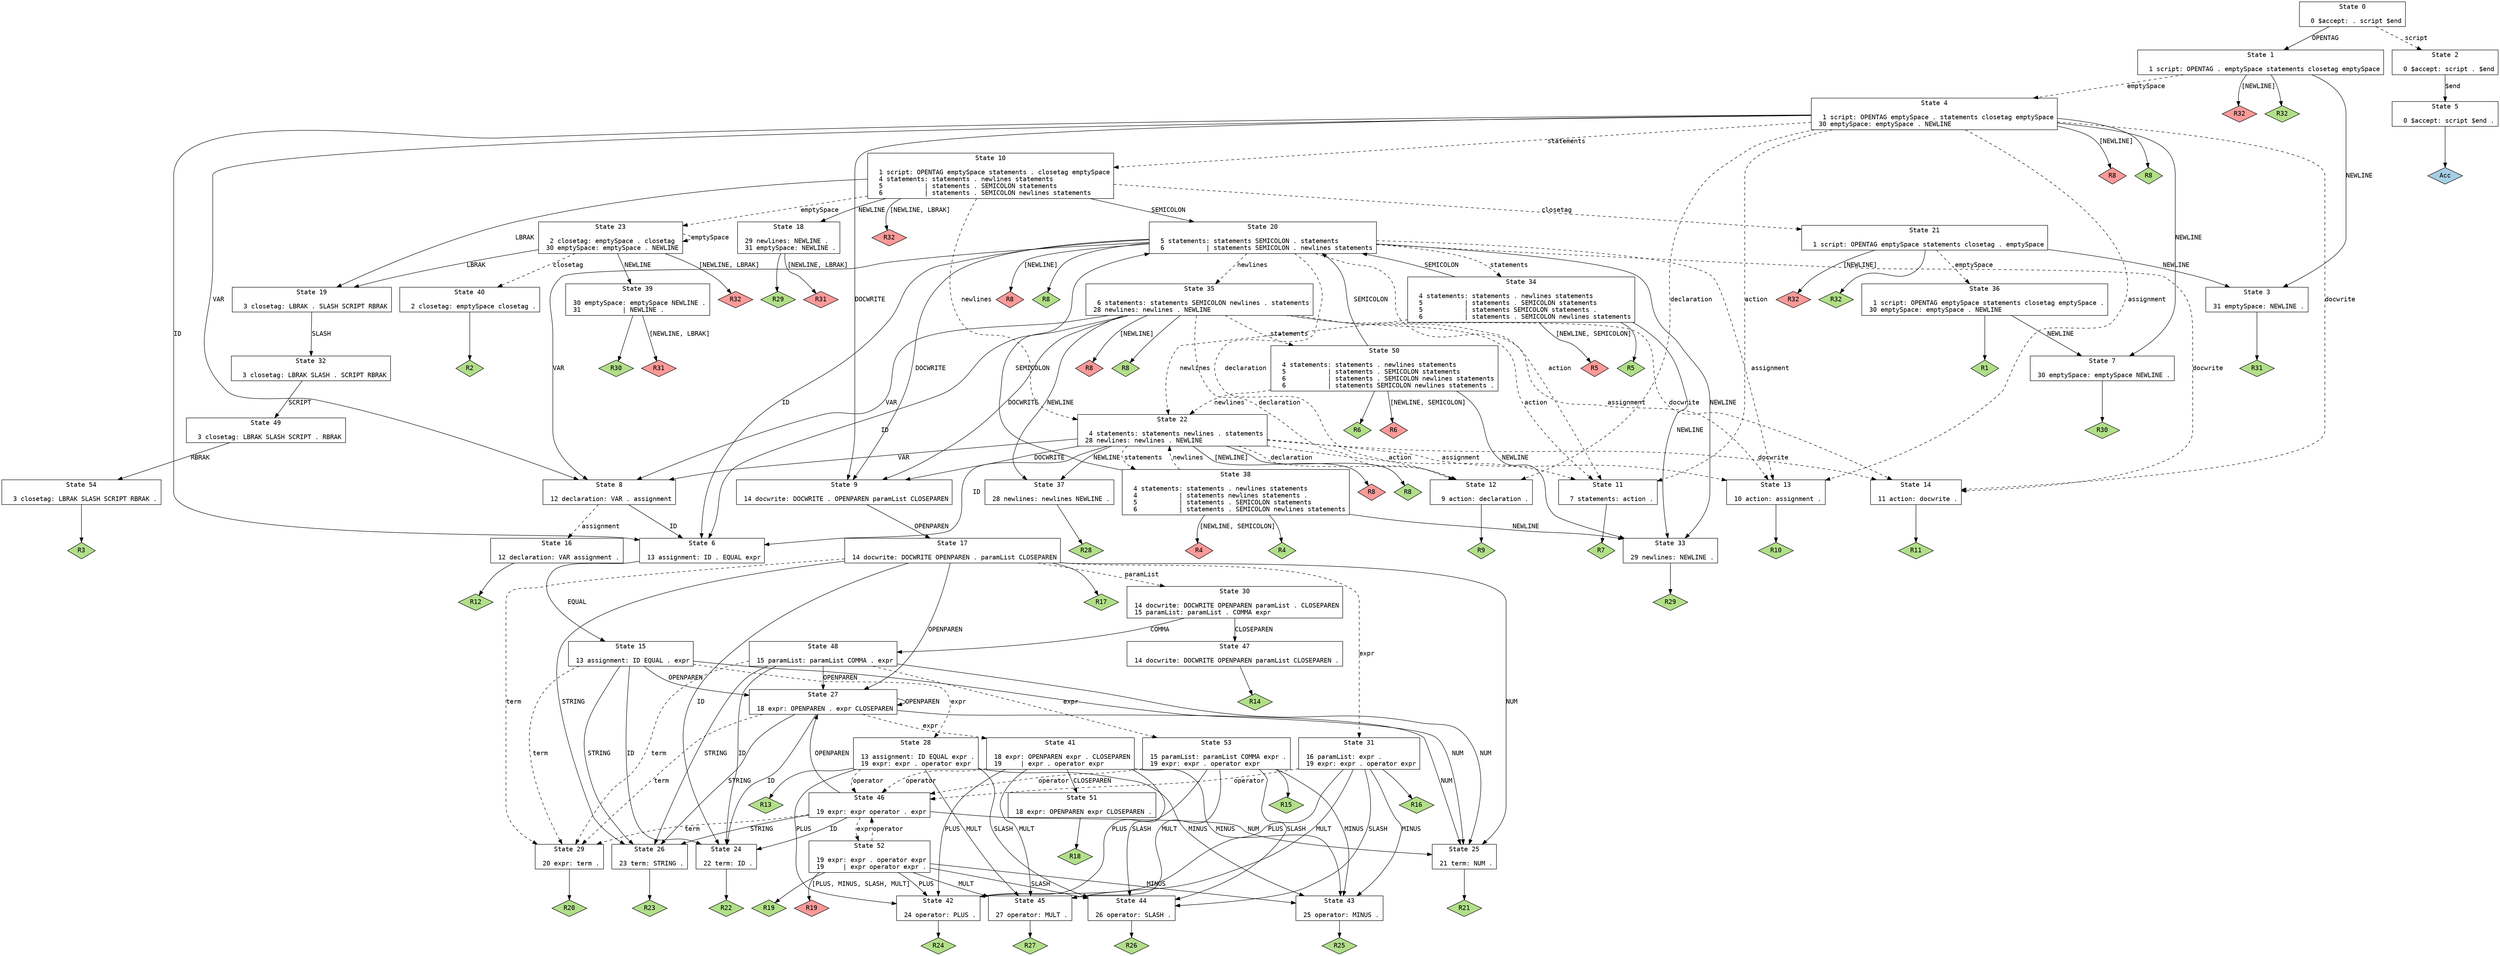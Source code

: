 // Generated by GNU Bison 3.0.
// Report bugs to <bug-bison@gnu.org>.
// Home page: <http://www.gnu.org/software/bison/>.

digraph "parser.y"
{
  node [fontname = courier, shape = box, colorscheme = paired6]
  edge [fontname = courier]

  0 [label="State 0\n\l  0 $accept: . script $end\l"]
  0 -> 1 [style=solid label="OPENTAG"]
  0 -> 2 [style=dashed label="script"]
  1 [label="State 1\n\l  1 script: OPENTAG . emptySpace statements closetag emptySpace\l"]
  1 -> 3 [style=solid label="NEWLINE"]
  1 -> 4 [style=dashed label="emptySpace"]
  1 -> "1R32d" [label="[NEWLINE]", style=solid]
 "1R32d" [label="R32", fillcolor=5, shape=diamond, style=filled]
  1 -> "1R32" [style=solid]
 "1R32" [label="R32", fillcolor=3, shape=diamond, style=filled]
  2 [label="State 2\n\l  0 $accept: script . $end\l"]
  2 -> 5 [style=solid label="$end"]
  3 [label="State 3\n\l 31 emptySpace: NEWLINE .\l"]
  3 -> "3R31" [style=solid]
 "3R31" [label="R31", fillcolor=3, shape=diamond, style=filled]
  4 [label="State 4\n\l  1 script: OPENTAG emptySpace . statements closetag emptySpace\l 30 emptySpace: emptySpace . NEWLINE\l"]
  4 -> 6 [style=solid label="ID"]
  4 -> 7 [style=solid label="NEWLINE"]
  4 -> 8 [style=solid label="VAR"]
  4 -> 9 [style=solid label="DOCWRITE"]
  4 -> 10 [style=dashed label="statements"]
  4 -> 11 [style=dashed label="action"]
  4 -> 12 [style=dashed label="declaration"]
  4 -> 13 [style=dashed label="assignment"]
  4 -> 14 [style=dashed label="docwrite"]
  4 -> "4R8d" [label="[NEWLINE]", style=solid]
 "4R8d" [label="R8", fillcolor=5, shape=diamond, style=filled]
  4 -> "4R8" [style=solid]
 "4R8" [label="R8", fillcolor=3, shape=diamond, style=filled]
  5 [label="State 5\n\l  0 $accept: script $end .\l"]
  5 -> "5R0" [style=solid]
 "5R0" [label="Acc", fillcolor=1, shape=diamond, style=filled]
  6 [label="State 6\n\l 13 assignment: ID . EQUAL expr\l"]
  6 -> 15 [style=solid label="EQUAL"]
  7 [label="State 7\n\l 30 emptySpace: emptySpace NEWLINE .\l"]
  7 -> "7R30" [style=solid]
 "7R30" [label="R30", fillcolor=3, shape=diamond, style=filled]
  8 [label="State 8\n\l 12 declaration: VAR . assignment\l"]
  8 -> 6 [style=solid label="ID"]
  8 -> 16 [style=dashed label="assignment"]
  9 [label="State 9\n\l 14 docwrite: DOCWRITE . OPENPAREN paramList CLOSEPAREN\l"]
  9 -> 17 [style=solid label="OPENPAREN"]
  10 [label="State 10\n\l  1 script: OPENTAG emptySpace statements . closetag emptySpace\l  4 statements: statements . newlines statements\l  5           | statements . SEMICOLON statements\l  6           | statements . SEMICOLON newlines statements\l"]
  10 -> 18 [style=solid label="NEWLINE"]
  10 -> 19 [style=solid label="LBRAK"]
  10 -> 20 [style=solid label="SEMICOLON"]
  10 -> 21 [style=dashed label="closetag"]
  10 -> 22 [style=dashed label="newlines"]
  10 -> 23 [style=dashed label="emptySpace"]
  10 -> "10R32d" [label="[NEWLINE, LBRAK]", style=solid]
 "10R32d" [label="R32", fillcolor=5, shape=diamond, style=filled]
  11 [label="State 11\n\l  7 statements: action .\l"]
  11 -> "11R7" [style=solid]
 "11R7" [label="R7", fillcolor=3, shape=diamond, style=filled]
  12 [label="State 12\n\l  9 action: declaration .\l"]
  12 -> "12R9" [style=solid]
 "12R9" [label="R9", fillcolor=3, shape=diamond, style=filled]
  13 [label="State 13\n\l 10 action: assignment .\l"]
  13 -> "13R10" [style=solid]
 "13R10" [label="R10", fillcolor=3, shape=diamond, style=filled]
  14 [label="State 14\n\l 11 action: docwrite .\l"]
  14 -> "14R11" [style=solid]
 "14R11" [label="R11", fillcolor=3, shape=diamond, style=filled]
  15 [label="State 15\n\l 13 assignment: ID EQUAL . expr\l"]
  15 -> 24 [style=solid label="ID"]
  15 -> 25 [style=solid label="NUM"]
  15 -> 26 [style=solid label="STRING"]
  15 -> 27 [style=solid label="OPENPAREN"]
  15 -> 28 [style=dashed label="expr"]
  15 -> 29 [style=dashed label="term"]
  16 [label="State 16\n\l 12 declaration: VAR assignment .\l"]
  16 -> "16R12" [style=solid]
 "16R12" [label="R12", fillcolor=3, shape=diamond, style=filled]
  17 [label="State 17\n\l 14 docwrite: DOCWRITE OPENPAREN . paramList CLOSEPAREN\l"]
  17 -> 24 [style=solid label="ID"]
  17 -> 25 [style=solid label="NUM"]
  17 -> 26 [style=solid label="STRING"]
  17 -> 27 [style=solid label="OPENPAREN"]
  17 -> 30 [style=dashed label="paramList"]
  17 -> 31 [style=dashed label="expr"]
  17 -> 29 [style=dashed label="term"]
  17 -> "17R17" [style=solid]
 "17R17" [label="R17", fillcolor=3, shape=diamond, style=filled]
  18 [label="State 18\n\l 29 newlines: NEWLINE .\l 31 emptySpace: NEWLINE .\l"]
  18 -> "18R29" [style=solid]
 "18R29" [label="R29", fillcolor=3, shape=diamond, style=filled]
  18 -> "18R31d" [label="[NEWLINE, LBRAK]", style=solid]
 "18R31d" [label="R31", fillcolor=5, shape=diamond, style=filled]
  19 [label="State 19\n\l  3 closetag: LBRAK . SLASH SCRIPT RBRAK\l"]
  19 -> 32 [style=solid label="SLASH"]
  20 [label="State 20\n\l  5 statements: statements SEMICOLON . statements\l  6           | statements SEMICOLON . newlines statements\l"]
  20 -> 6 [style=solid label="ID"]
  20 -> 33 [style=solid label="NEWLINE"]
  20 -> 8 [style=solid label="VAR"]
  20 -> 9 [style=solid label="DOCWRITE"]
  20 -> 34 [style=dashed label="statements"]
  20 -> 11 [style=dashed label="action"]
  20 -> 12 [style=dashed label="declaration"]
  20 -> 13 [style=dashed label="assignment"]
  20 -> 14 [style=dashed label="docwrite"]
  20 -> 35 [style=dashed label="newlines"]
  20 -> "20R8d" [label="[NEWLINE]", style=solid]
 "20R8d" [label="R8", fillcolor=5, shape=diamond, style=filled]
  20 -> "20R8" [style=solid]
 "20R8" [label="R8", fillcolor=3, shape=diamond, style=filled]
  21 [label="State 21\n\l  1 script: OPENTAG emptySpace statements closetag . emptySpace\l"]
  21 -> 3 [style=solid label="NEWLINE"]
  21 -> 36 [style=dashed label="emptySpace"]
  21 -> "21R32d" [label="[NEWLINE]", style=solid]
 "21R32d" [label="R32", fillcolor=5, shape=diamond, style=filled]
  21 -> "21R32" [style=solid]
 "21R32" [label="R32", fillcolor=3, shape=diamond, style=filled]
  22 [label="State 22\n\l  4 statements: statements newlines . statements\l 28 newlines: newlines . NEWLINE\l"]
  22 -> 6 [style=solid label="ID"]
  22 -> 37 [style=solid label="NEWLINE"]
  22 -> 8 [style=solid label="VAR"]
  22 -> 9 [style=solid label="DOCWRITE"]
  22 -> 38 [style=dashed label="statements"]
  22 -> 11 [style=dashed label="action"]
  22 -> 12 [style=dashed label="declaration"]
  22 -> 13 [style=dashed label="assignment"]
  22 -> 14 [style=dashed label="docwrite"]
  22 -> "22R8d" [label="[NEWLINE]", style=solid]
 "22R8d" [label="R8", fillcolor=5, shape=diamond, style=filled]
  22 -> "22R8" [style=solid]
 "22R8" [label="R8", fillcolor=3, shape=diamond, style=filled]
  23 [label="State 23\n\l  2 closetag: emptySpace . closetag\l 30 emptySpace: emptySpace . NEWLINE\l"]
  23 -> 39 [style=solid label="NEWLINE"]
  23 -> 19 [style=solid label="LBRAK"]
  23 -> 40 [style=dashed label="closetag"]
  23 -> 23 [style=dashed label="emptySpace"]
  23 -> "23R32d" [label="[NEWLINE, LBRAK]", style=solid]
 "23R32d" [label="R32", fillcolor=5, shape=diamond, style=filled]
  24 [label="State 24\n\l 22 term: ID .\l"]
  24 -> "24R22" [style=solid]
 "24R22" [label="R22", fillcolor=3, shape=diamond, style=filled]
  25 [label="State 25\n\l 21 term: NUM .\l"]
  25 -> "25R21" [style=solid]
 "25R21" [label="R21", fillcolor=3, shape=diamond, style=filled]
  26 [label="State 26\n\l 23 term: STRING .\l"]
  26 -> "26R23" [style=solid]
 "26R23" [label="R23", fillcolor=3, shape=diamond, style=filled]
  27 [label="State 27\n\l 18 expr: OPENPAREN . expr CLOSEPAREN\l"]
  27 -> 24 [style=solid label="ID"]
  27 -> 25 [style=solid label="NUM"]
  27 -> 26 [style=solid label="STRING"]
  27 -> 27 [style=solid label="OPENPAREN"]
  27 -> 41 [style=dashed label="expr"]
  27 -> 29 [style=dashed label="term"]
  28 [label="State 28\n\l 13 assignment: ID EQUAL expr .\l 19 expr: expr . operator expr\l"]
  28 -> 42 [style=solid label="PLUS"]
  28 -> 43 [style=solid label="MINUS"]
  28 -> 44 [style=solid label="SLASH"]
  28 -> 45 [style=solid label="MULT"]
  28 -> 46 [style=dashed label="operator"]
  28 -> "28R13" [style=solid]
 "28R13" [label="R13", fillcolor=3, shape=diamond, style=filled]
  29 [label="State 29\n\l 20 expr: term .\l"]
  29 -> "29R20" [style=solid]
 "29R20" [label="R20", fillcolor=3, shape=diamond, style=filled]
  30 [label="State 30\n\l 14 docwrite: DOCWRITE OPENPAREN paramList . CLOSEPAREN\l 15 paramList: paramList . COMMA expr\l"]
  30 -> 47 [style=solid label="CLOSEPAREN"]
  30 -> 48 [style=solid label="COMMA"]
  31 [label="State 31\n\l 16 paramList: expr .\l 19 expr: expr . operator expr\l"]
  31 -> 42 [style=solid label="PLUS"]
  31 -> 43 [style=solid label="MINUS"]
  31 -> 44 [style=solid label="SLASH"]
  31 -> 45 [style=solid label="MULT"]
  31 -> 46 [style=dashed label="operator"]
  31 -> "31R16" [style=solid]
 "31R16" [label="R16", fillcolor=3, shape=diamond, style=filled]
  32 [label="State 32\n\l  3 closetag: LBRAK SLASH . SCRIPT RBRAK\l"]
  32 -> 49 [style=solid label="SCRIPT"]
  33 [label="State 33\n\l 29 newlines: NEWLINE .\l"]
  33 -> "33R29" [style=solid]
 "33R29" [label="R29", fillcolor=3, shape=diamond, style=filled]
  34 [label="State 34\n\l  4 statements: statements . newlines statements\l  5           | statements . SEMICOLON statements\l  5           | statements SEMICOLON statements .\l  6           | statements . SEMICOLON newlines statements\l"]
  34 -> 33 [style=solid label="NEWLINE"]
  34 -> 20 [style=solid label="SEMICOLON"]
  34 -> 22 [style=dashed label="newlines"]
  34 -> "34R5d" [label="[NEWLINE, SEMICOLON]", style=solid]
 "34R5d" [label="R5", fillcolor=5, shape=diamond, style=filled]
  34 -> "34R5" [style=solid]
 "34R5" [label="R5", fillcolor=3, shape=diamond, style=filled]
  35 [label="State 35\n\l  6 statements: statements SEMICOLON newlines . statements\l 28 newlines: newlines . NEWLINE\l"]
  35 -> 6 [style=solid label="ID"]
  35 -> 37 [style=solid label="NEWLINE"]
  35 -> 8 [style=solid label="VAR"]
  35 -> 9 [style=solid label="DOCWRITE"]
  35 -> 50 [style=dashed label="statements"]
  35 -> 11 [style=dashed label="action"]
  35 -> 12 [style=dashed label="declaration"]
  35 -> 13 [style=dashed label="assignment"]
  35 -> 14 [style=dashed label="docwrite"]
  35 -> "35R8d" [label="[NEWLINE]", style=solid]
 "35R8d" [label="R8", fillcolor=5, shape=diamond, style=filled]
  35 -> "35R8" [style=solid]
 "35R8" [label="R8", fillcolor=3, shape=diamond, style=filled]
  36 [label="State 36\n\l  1 script: OPENTAG emptySpace statements closetag emptySpace .\l 30 emptySpace: emptySpace . NEWLINE\l"]
  36 -> 7 [style=solid label="NEWLINE"]
  36 -> "36R1" [style=solid]
 "36R1" [label="R1", fillcolor=3, shape=diamond, style=filled]
  37 [label="State 37\n\l 28 newlines: newlines NEWLINE .\l"]
  37 -> "37R28" [style=solid]
 "37R28" [label="R28", fillcolor=3, shape=diamond, style=filled]
  38 [label="State 38\n\l  4 statements: statements . newlines statements\l  4           | statements newlines statements .\l  5           | statements . SEMICOLON statements\l  6           | statements . SEMICOLON newlines statements\l"]
  38 -> 33 [style=solid label="NEWLINE"]
  38 -> 20 [style=solid label="SEMICOLON"]
  38 -> 22 [style=dashed label="newlines"]
  38 -> "38R4d" [label="[NEWLINE, SEMICOLON]", style=solid]
 "38R4d" [label="R4", fillcolor=5, shape=diamond, style=filled]
  38 -> "38R4" [style=solid]
 "38R4" [label="R4", fillcolor=3, shape=diamond, style=filled]
  39 [label="State 39\n\l 30 emptySpace: emptySpace NEWLINE .\l 31           | NEWLINE .\l"]
  39 -> "39R30" [style=solid]
 "39R30" [label="R30", fillcolor=3, shape=diamond, style=filled]
  39 -> "39R31d" [label="[NEWLINE, LBRAK]", style=solid]
 "39R31d" [label="R31", fillcolor=5, shape=diamond, style=filled]
  40 [label="State 40\n\l  2 closetag: emptySpace closetag .\l"]
  40 -> "40R2" [style=solid]
 "40R2" [label="R2", fillcolor=3, shape=diamond, style=filled]
  41 [label="State 41\n\l 18 expr: OPENPAREN expr . CLOSEPAREN\l 19     | expr . operator expr\l"]
  41 -> 42 [style=solid label="PLUS"]
  41 -> 43 [style=solid label="MINUS"]
  41 -> 44 [style=solid label="SLASH"]
  41 -> 45 [style=solid label="MULT"]
  41 -> 51 [style=solid label="CLOSEPAREN"]
  41 -> 46 [style=dashed label="operator"]
  42 [label="State 42\n\l 24 operator: PLUS .\l"]
  42 -> "42R24" [style=solid]
 "42R24" [label="R24", fillcolor=3, shape=diamond, style=filled]
  43 [label="State 43\n\l 25 operator: MINUS .\l"]
  43 -> "43R25" [style=solid]
 "43R25" [label="R25", fillcolor=3, shape=diamond, style=filled]
  44 [label="State 44\n\l 26 operator: SLASH .\l"]
  44 -> "44R26" [style=solid]
 "44R26" [label="R26", fillcolor=3, shape=diamond, style=filled]
  45 [label="State 45\n\l 27 operator: MULT .\l"]
  45 -> "45R27" [style=solid]
 "45R27" [label="R27", fillcolor=3, shape=diamond, style=filled]
  46 [label="State 46\n\l 19 expr: expr operator . expr\l"]
  46 -> 24 [style=solid label="ID"]
  46 -> 25 [style=solid label="NUM"]
  46 -> 26 [style=solid label="STRING"]
  46 -> 27 [style=solid label="OPENPAREN"]
  46 -> 52 [style=dashed label="expr"]
  46 -> 29 [style=dashed label="term"]
  47 [label="State 47\n\l 14 docwrite: DOCWRITE OPENPAREN paramList CLOSEPAREN .\l"]
  47 -> "47R14" [style=solid]
 "47R14" [label="R14", fillcolor=3, shape=diamond, style=filled]
  48 [label="State 48\n\l 15 paramList: paramList COMMA . expr\l"]
  48 -> 24 [style=solid label="ID"]
  48 -> 25 [style=solid label="NUM"]
  48 -> 26 [style=solid label="STRING"]
  48 -> 27 [style=solid label="OPENPAREN"]
  48 -> 53 [style=dashed label="expr"]
  48 -> 29 [style=dashed label="term"]
  49 [label="State 49\n\l  3 closetag: LBRAK SLASH SCRIPT . RBRAK\l"]
  49 -> 54 [style=solid label="RBRAK"]
  50 [label="State 50\n\l  4 statements: statements . newlines statements\l  5           | statements . SEMICOLON statements\l  6           | statements . SEMICOLON newlines statements\l  6           | statements SEMICOLON newlines statements .\l"]
  50 -> 33 [style=solid label="NEWLINE"]
  50 -> 20 [style=solid label="SEMICOLON"]
  50 -> 22 [style=dashed label="newlines"]
  50 -> "50R6d" [label="[NEWLINE, SEMICOLON]", style=solid]
 "50R6d" [label="R6", fillcolor=5, shape=diamond, style=filled]
  50 -> "50R6" [style=solid]
 "50R6" [label="R6", fillcolor=3, shape=diamond, style=filled]
  51 [label="State 51\n\l 18 expr: OPENPAREN expr CLOSEPAREN .\l"]
  51 -> "51R18" [style=solid]
 "51R18" [label="R18", fillcolor=3, shape=diamond, style=filled]
  52 [label="State 52\n\l 19 expr: expr . operator expr\l 19     | expr operator expr .\l"]
  52 -> 42 [style=solid label="PLUS"]
  52 -> 43 [style=solid label="MINUS"]
  52 -> 44 [style=solid label="SLASH"]
  52 -> 45 [style=solid label="MULT"]
  52 -> 46 [style=dashed label="operator"]
  52 -> "52R19d" [label="[PLUS, MINUS, SLASH, MULT]", style=solid]
 "52R19d" [label="R19", fillcolor=5, shape=diamond, style=filled]
  52 -> "52R19" [style=solid]
 "52R19" [label="R19", fillcolor=3, shape=diamond, style=filled]
  53 [label="State 53\n\l 15 paramList: paramList COMMA expr .\l 19 expr: expr . operator expr\l"]
  53 -> 42 [style=solid label="PLUS"]
  53 -> 43 [style=solid label="MINUS"]
  53 -> 44 [style=solid label="SLASH"]
  53 -> 45 [style=solid label="MULT"]
  53 -> 46 [style=dashed label="operator"]
  53 -> "53R15" [style=solid]
 "53R15" [label="R15", fillcolor=3, shape=diamond, style=filled]
  54 [label="State 54\n\l  3 closetag: LBRAK SLASH SCRIPT RBRAK .\l"]
  54 -> "54R3" [style=solid]
 "54R3" [label="R3", fillcolor=3, shape=diamond, style=filled]
}
